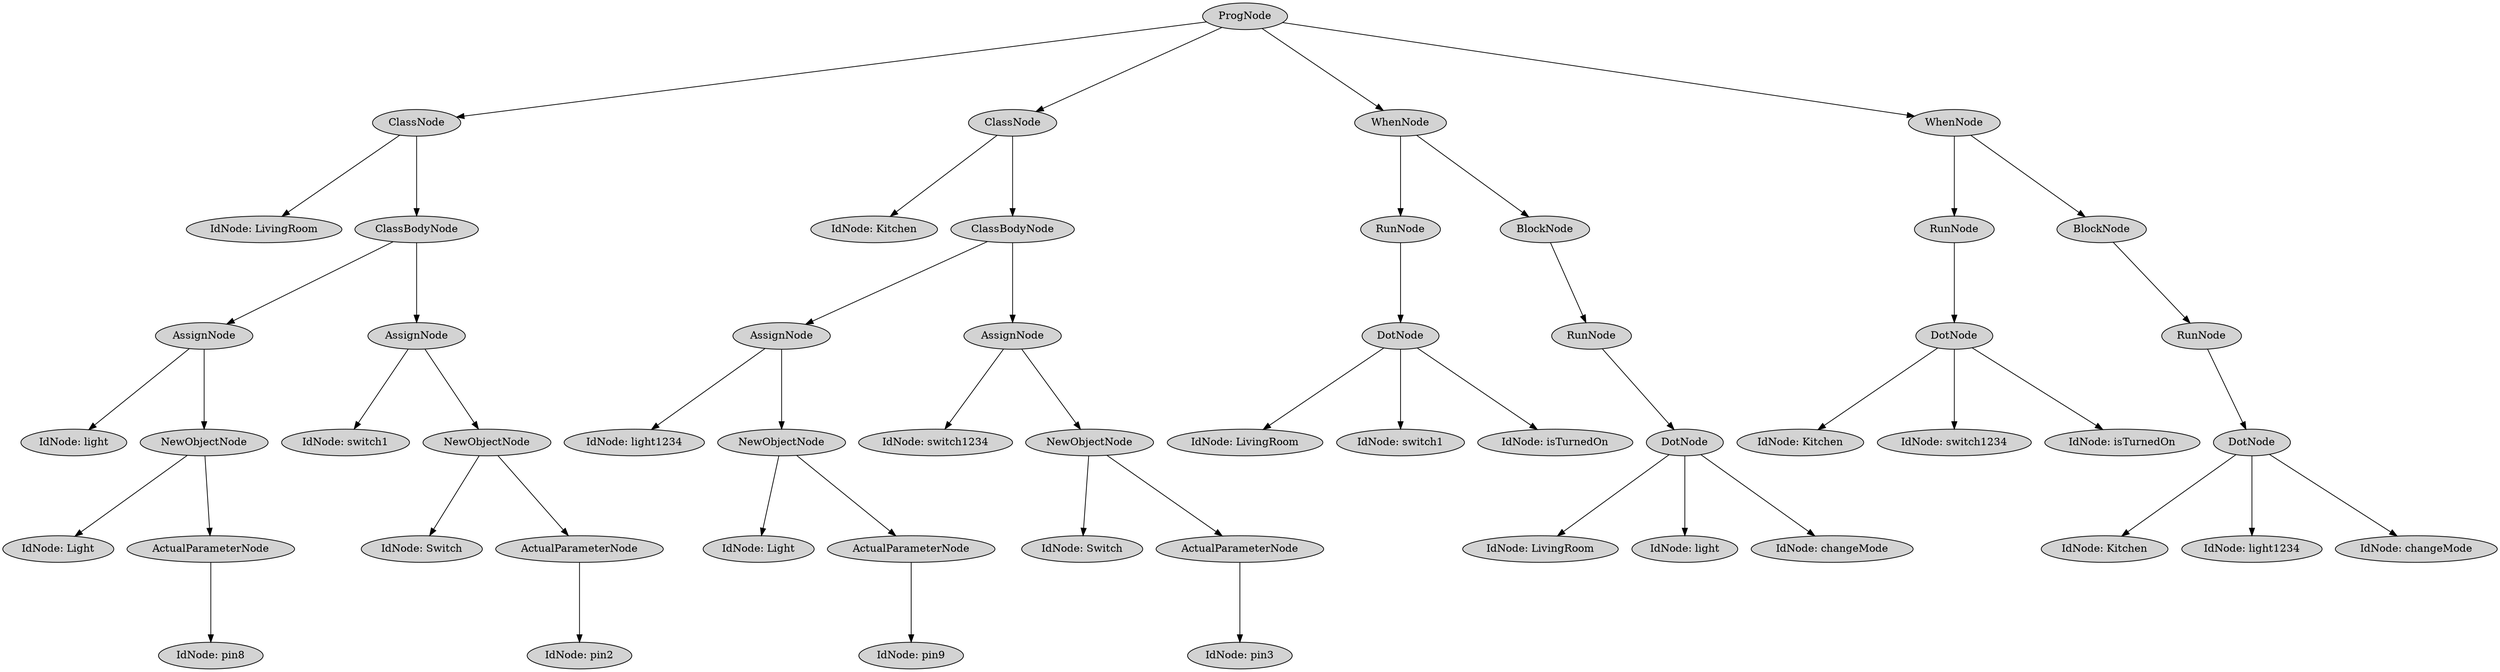 digraph G {
	graph [ranksep=1.5 ratio=fill]
	node [style=filled]
	-9223363245879624455 [label=ProgNode]
	8790975152904 [label=ClassNode]
	-9223363245879624455 -> 8790975152904
	-9223363245879622908 [label="IdNode: LivingRoom"]
	8790975152904 -> -9223363245879622908
	8790975143267 [label=ClassBodyNode]
	8790975152904 -> 8790975143267
	8790975152911 [label=AssignNode]
	8790975143267 -> 8790975152911
	-9223363245879622887 [label="IdNode: light"]
	8790975152911 -> -9223363245879622887
	8790975152946 [label=NewObjectNode]
	8790975152911 -> 8790975152946
	8790975152953 [label="IdNode: Light"]
	8790975152946 -> 8790975152953
	-9223363245879622859 [label=ActualParameterNode]
	8790975152946 -> -9223363245879622859
	8790975152995 [label="IdNode: pin8"]
	-9223363245879622859 -> 8790975152995
	-9223363245879622894 [label=AssignNode]
	8790975143267 -> -9223363245879622894
	8790975152932 [label="IdNode: switch1"]
	-9223363245879622894 -> 8790975152932
	-9223363245879622845 [label=NewObjectNode]
	-9223363245879622894 -> -9223363245879622845
	8790975152974 [label="IdNode: Switch"]
	-9223363245879622845 -> 8790975152974
	8790975152967 [label=ActualParameterNode]
	-9223363245879622845 -> 8790975152967
	-9223363245879622789 [label="IdNode: pin2"]
	8790975152967 -> -9223363245879622789
	8790975152918 [label=ClassNode]
	-9223363245879624455 -> 8790975152918
	8790975152939 [label="IdNode: Kitchen"]
	8790975152918 -> 8790975152939
	-9223363245879622880 [label=ClassBodyNode]
	8790975152918 -> -9223363245879622880
	-9223363245879622873 [label=AssignNode]
	-9223363245879622880 -> -9223363245879622873
	-9223363245879622838 [label="IdNode: light1234"]
	-9223363245879622873 -> -9223363245879622838
	8790975153002 [label=NewObjectNode]
	-9223363245879622873 -> 8790975153002
	-9223363245879622803 [label="IdNode: Light"]
	8790975153002 -> -9223363245879622803
	-9223363245879622817 [label=ActualParameterNode]
	8790975153002 -> -9223363245879622817
	8790975153051 [label="IdNode: pin9"]
	-9223363245879622817 -> 8790975153051
	-9223363245879622852 [label=AssignNode]
	-9223363245879622880 -> -9223363245879622852
	-9223363245879622810 [label="IdNode: switch1234"]
	-9223363245879622852 -> -9223363245879622810
	8790975153023 [label=NewObjectNode]
	-9223363245879622852 -> 8790975153023
	8790975153030 [label="IdNode: Switch"]
	8790975153023 -> 8790975153030
	-9223363245879622782 [label=ActualParameterNode]
	8790975153023 -> -9223363245879622782
	-9223363245879622733 [label="IdNode: pin3"]
	-9223363245879622782 -> -9223363245879622733
	8790975152960 [label=WhenNode]
	-9223363245879624455 -> 8790975152960
	8790975153009 [label=RunNode]
	8790975152960 -> 8790975153009
	-9223363245879622761 [label=DotNode]
	8790975153009 -> -9223363245879622761
	8790975153044 [label="IdNode: LivingRoom"]
	-9223363245879622761 -> 8790975153044
	8790975153058 [label="IdNode: switch1"]
	-9223363245879622761 -> 8790975153058
	-9223363245879622747 [label="IdNode: isTurnedOn"]
	-9223363245879622761 -> -9223363245879622747
	8790975152981 [label=BlockNode]
	8790975152960 -> 8790975152981
	-9223363245879622831 [label=RunNode]
	8790975152981 -> -9223363245879622831
	-9223363245879622754 [label=DotNode]
	-9223363245879622831 -> -9223363245879622754
	8790975153016 [label="IdNode: LivingRoom"]
	-9223363245879622754 -> 8790975153016
	-9223363245879622775 [label="IdNode: light"]
	-9223363245879622754 -> -9223363245879622775
	-9223363245879622768 [label="IdNode: changeMode"]
	-9223363245879622754 -> -9223363245879622768
	-9223363245879622866 [label=WhenNode]
	-9223363245879624455 -> -9223363245879622866
	8790975153086 [label=RunNode]
	-9223363245879622866 -> 8790975153086
	8790975153107 [label=DotNode]
	8790975153086 -> 8790975153107
	-9223363245879622712 [label="IdNode: Kitchen"]
	8790975153107 -> -9223363245879622712
	-9223363245879622705 [label="IdNode: switch1234"]
	8790975153107 -> -9223363245879622705
	-9223363245879622698 [label="IdNode: isTurnedOn"]
	8790975153107 -> -9223363245879622698
	-9223363245879622740 [label=BlockNode]
	-9223363245879622866 -> -9223363245879622740
	8790975153037 [label=RunNode]
	-9223363245879622740 -> 8790975153037
	-9223363245879622719 [label=DotNode]
	8790975153037 -> -9223363245879622719
	-9223363245879622726 [label="IdNode: Kitchen"]
	-9223363245879622719 -> -9223363245879622726
	8790975153072 [label="IdNode: light1234"]
	-9223363245879622719 -> 8790975153072
	8790975153100 [label="IdNode: changeMode"]
	-9223363245879622719 -> 8790975153100
	overlap=false
}
